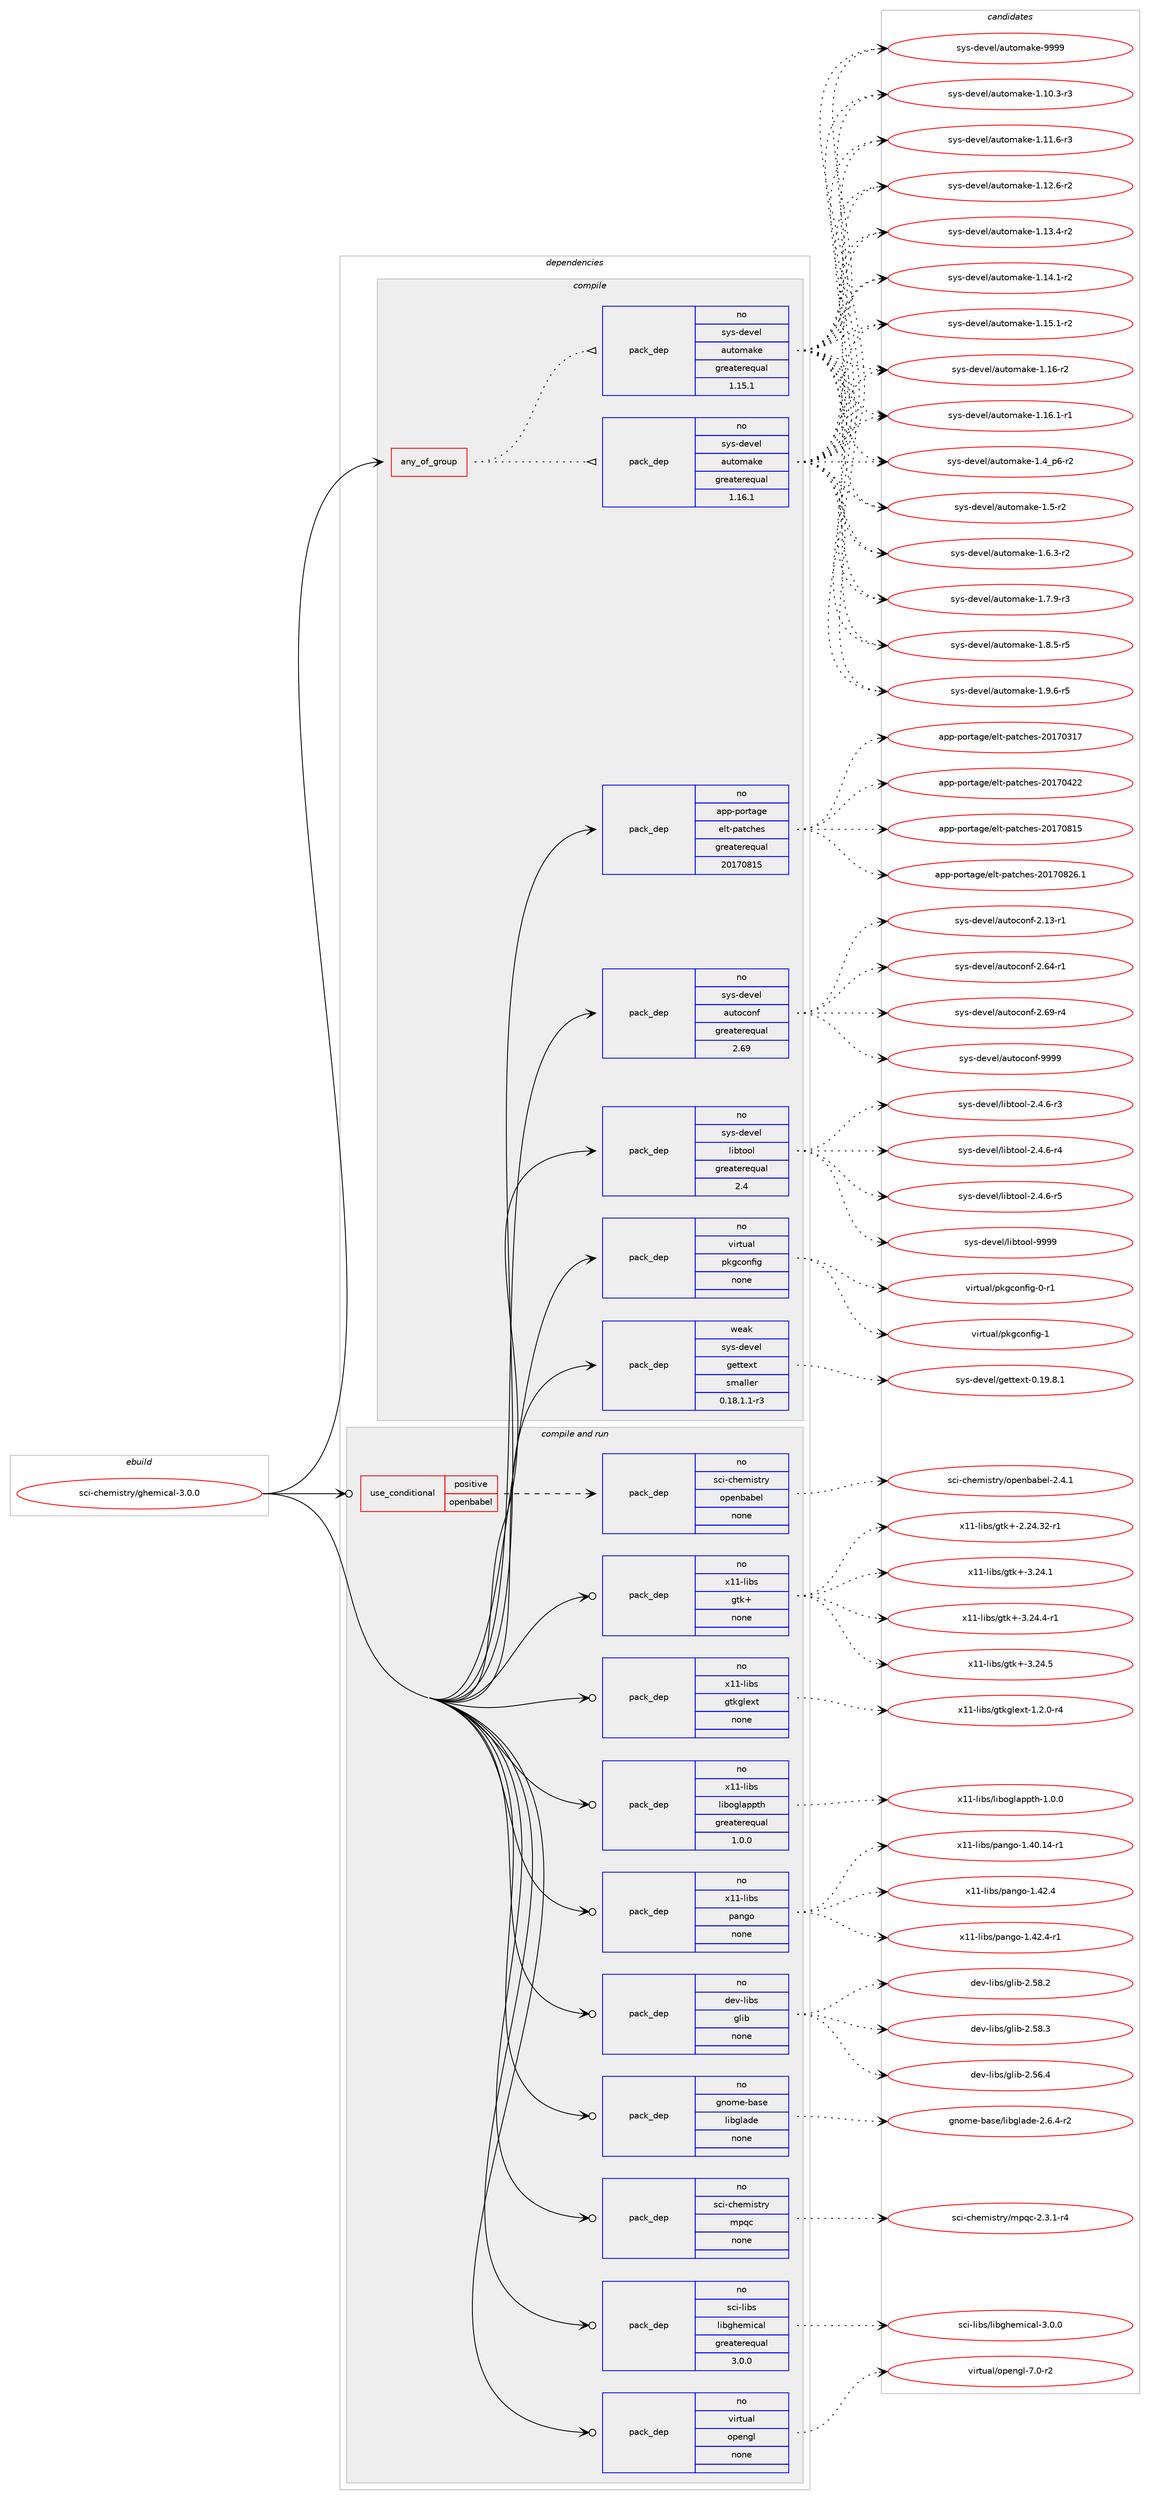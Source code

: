 digraph prolog {

# *************
# Graph options
# *************

newrank=true;
concentrate=true;
compound=true;
graph [rankdir=LR,fontname=Helvetica,fontsize=10,ranksep=1.5];#, ranksep=2.5, nodesep=0.2];
edge  [arrowhead=vee];
node  [fontname=Helvetica,fontsize=10];

# **********
# The ebuild
# **********

subgraph cluster_leftcol {
color=gray;
rank=same;
label=<<i>ebuild</i>>;
id [label="sci-chemistry/ghemical-3.0.0", color=red, width=4, href="../sci-chemistry/ghemical-3.0.0.svg"];
}

# ****************
# The dependencies
# ****************

subgraph cluster_midcol {
color=gray;
label=<<i>dependencies</i>>;
subgraph cluster_compile {
fillcolor="#eeeeee";
style=filled;
label=<<i>compile</i>>;
subgraph any26794 {
dependency1687793 [label=<<TABLE BORDER="0" CELLBORDER="1" CELLSPACING="0" CELLPADDING="4"><TR><TD CELLPADDING="10">any_of_group</TD></TR></TABLE>>, shape=none, color=red];subgraph pack1207842 {
dependency1687794 [label=<<TABLE BORDER="0" CELLBORDER="1" CELLSPACING="0" CELLPADDING="4" WIDTH="220"><TR><TD ROWSPAN="6" CELLPADDING="30">pack_dep</TD></TR><TR><TD WIDTH="110">no</TD></TR><TR><TD>sys-devel</TD></TR><TR><TD>automake</TD></TR><TR><TD>greaterequal</TD></TR><TR><TD>1.16.1</TD></TR></TABLE>>, shape=none, color=blue];
}
dependency1687793:e -> dependency1687794:w [weight=20,style="dotted",arrowhead="oinv"];
subgraph pack1207843 {
dependency1687795 [label=<<TABLE BORDER="0" CELLBORDER="1" CELLSPACING="0" CELLPADDING="4" WIDTH="220"><TR><TD ROWSPAN="6" CELLPADDING="30">pack_dep</TD></TR><TR><TD WIDTH="110">no</TD></TR><TR><TD>sys-devel</TD></TR><TR><TD>automake</TD></TR><TR><TD>greaterequal</TD></TR><TR><TD>1.15.1</TD></TR></TABLE>>, shape=none, color=blue];
}
dependency1687793:e -> dependency1687795:w [weight=20,style="dotted",arrowhead="oinv"];
}
id:e -> dependency1687793:w [weight=20,style="solid",arrowhead="vee"];
subgraph pack1207844 {
dependency1687796 [label=<<TABLE BORDER="0" CELLBORDER="1" CELLSPACING="0" CELLPADDING="4" WIDTH="220"><TR><TD ROWSPAN="6" CELLPADDING="30">pack_dep</TD></TR><TR><TD WIDTH="110">no</TD></TR><TR><TD>app-portage</TD></TR><TR><TD>elt-patches</TD></TR><TR><TD>greaterequal</TD></TR><TR><TD>20170815</TD></TR></TABLE>>, shape=none, color=blue];
}
id:e -> dependency1687796:w [weight=20,style="solid",arrowhead="vee"];
subgraph pack1207845 {
dependency1687797 [label=<<TABLE BORDER="0" CELLBORDER="1" CELLSPACING="0" CELLPADDING="4" WIDTH="220"><TR><TD ROWSPAN="6" CELLPADDING="30">pack_dep</TD></TR><TR><TD WIDTH="110">no</TD></TR><TR><TD>sys-devel</TD></TR><TR><TD>autoconf</TD></TR><TR><TD>greaterequal</TD></TR><TR><TD>2.69</TD></TR></TABLE>>, shape=none, color=blue];
}
id:e -> dependency1687797:w [weight=20,style="solid",arrowhead="vee"];
subgraph pack1207846 {
dependency1687798 [label=<<TABLE BORDER="0" CELLBORDER="1" CELLSPACING="0" CELLPADDING="4" WIDTH="220"><TR><TD ROWSPAN="6" CELLPADDING="30">pack_dep</TD></TR><TR><TD WIDTH="110">no</TD></TR><TR><TD>sys-devel</TD></TR><TR><TD>libtool</TD></TR><TR><TD>greaterequal</TD></TR><TR><TD>2.4</TD></TR></TABLE>>, shape=none, color=blue];
}
id:e -> dependency1687798:w [weight=20,style="solid",arrowhead="vee"];
subgraph pack1207847 {
dependency1687799 [label=<<TABLE BORDER="0" CELLBORDER="1" CELLSPACING="0" CELLPADDING="4" WIDTH="220"><TR><TD ROWSPAN="6" CELLPADDING="30">pack_dep</TD></TR><TR><TD WIDTH="110">no</TD></TR><TR><TD>virtual</TD></TR><TR><TD>pkgconfig</TD></TR><TR><TD>none</TD></TR><TR><TD></TD></TR></TABLE>>, shape=none, color=blue];
}
id:e -> dependency1687799:w [weight=20,style="solid",arrowhead="vee"];
subgraph pack1207848 {
dependency1687800 [label=<<TABLE BORDER="0" CELLBORDER="1" CELLSPACING="0" CELLPADDING="4" WIDTH="220"><TR><TD ROWSPAN="6" CELLPADDING="30">pack_dep</TD></TR><TR><TD WIDTH="110">weak</TD></TR><TR><TD>sys-devel</TD></TR><TR><TD>gettext</TD></TR><TR><TD>smaller</TD></TR><TR><TD>0.18.1.1-r3</TD></TR></TABLE>>, shape=none, color=blue];
}
id:e -> dependency1687800:w [weight=20,style="solid",arrowhead="vee"];
}
subgraph cluster_compileandrun {
fillcolor="#eeeeee";
style=filled;
label=<<i>compile and run</i>>;
subgraph cond452309 {
dependency1687801 [label=<<TABLE BORDER="0" CELLBORDER="1" CELLSPACING="0" CELLPADDING="4"><TR><TD ROWSPAN="3" CELLPADDING="10">use_conditional</TD></TR><TR><TD>positive</TD></TR><TR><TD>openbabel</TD></TR></TABLE>>, shape=none, color=red];
subgraph pack1207849 {
dependency1687802 [label=<<TABLE BORDER="0" CELLBORDER="1" CELLSPACING="0" CELLPADDING="4" WIDTH="220"><TR><TD ROWSPAN="6" CELLPADDING="30">pack_dep</TD></TR><TR><TD WIDTH="110">no</TD></TR><TR><TD>sci-chemistry</TD></TR><TR><TD>openbabel</TD></TR><TR><TD>none</TD></TR><TR><TD></TD></TR></TABLE>>, shape=none, color=blue];
}
dependency1687801:e -> dependency1687802:w [weight=20,style="dashed",arrowhead="vee"];
}
id:e -> dependency1687801:w [weight=20,style="solid",arrowhead="odotvee"];
subgraph pack1207850 {
dependency1687803 [label=<<TABLE BORDER="0" CELLBORDER="1" CELLSPACING="0" CELLPADDING="4" WIDTH="220"><TR><TD ROWSPAN="6" CELLPADDING="30">pack_dep</TD></TR><TR><TD WIDTH="110">no</TD></TR><TR><TD>dev-libs</TD></TR><TR><TD>glib</TD></TR><TR><TD>none</TD></TR><TR><TD></TD></TR></TABLE>>, shape=none, color=blue];
}
id:e -> dependency1687803:w [weight=20,style="solid",arrowhead="odotvee"];
subgraph pack1207851 {
dependency1687804 [label=<<TABLE BORDER="0" CELLBORDER="1" CELLSPACING="0" CELLPADDING="4" WIDTH="220"><TR><TD ROWSPAN="6" CELLPADDING="30">pack_dep</TD></TR><TR><TD WIDTH="110">no</TD></TR><TR><TD>gnome-base</TD></TR><TR><TD>libglade</TD></TR><TR><TD>none</TD></TR><TR><TD></TD></TR></TABLE>>, shape=none, color=blue];
}
id:e -> dependency1687804:w [weight=20,style="solid",arrowhead="odotvee"];
subgraph pack1207852 {
dependency1687805 [label=<<TABLE BORDER="0" CELLBORDER="1" CELLSPACING="0" CELLPADDING="4" WIDTH="220"><TR><TD ROWSPAN="6" CELLPADDING="30">pack_dep</TD></TR><TR><TD WIDTH="110">no</TD></TR><TR><TD>sci-chemistry</TD></TR><TR><TD>mpqc</TD></TR><TR><TD>none</TD></TR><TR><TD></TD></TR></TABLE>>, shape=none, color=blue];
}
id:e -> dependency1687805:w [weight=20,style="solid",arrowhead="odotvee"];
subgraph pack1207853 {
dependency1687806 [label=<<TABLE BORDER="0" CELLBORDER="1" CELLSPACING="0" CELLPADDING="4" WIDTH="220"><TR><TD ROWSPAN="6" CELLPADDING="30">pack_dep</TD></TR><TR><TD WIDTH="110">no</TD></TR><TR><TD>sci-libs</TD></TR><TR><TD>libghemical</TD></TR><TR><TD>greaterequal</TD></TR><TR><TD>3.0.0</TD></TR></TABLE>>, shape=none, color=blue];
}
id:e -> dependency1687806:w [weight=20,style="solid",arrowhead="odotvee"];
subgraph pack1207854 {
dependency1687807 [label=<<TABLE BORDER="0" CELLBORDER="1" CELLSPACING="0" CELLPADDING="4" WIDTH="220"><TR><TD ROWSPAN="6" CELLPADDING="30">pack_dep</TD></TR><TR><TD WIDTH="110">no</TD></TR><TR><TD>virtual</TD></TR><TR><TD>opengl</TD></TR><TR><TD>none</TD></TR><TR><TD></TD></TR></TABLE>>, shape=none, color=blue];
}
id:e -> dependency1687807:w [weight=20,style="solid",arrowhead="odotvee"];
subgraph pack1207855 {
dependency1687808 [label=<<TABLE BORDER="0" CELLBORDER="1" CELLSPACING="0" CELLPADDING="4" WIDTH="220"><TR><TD ROWSPAN="6" CELLPADDING="30">pack_dep</TD></TR><TR><TD WIDTH="110">no</TD></TR><TR><TD>x11-libs</TD></TR><TR><TD>gtk+</TD></TR><TR><TD>none</TD></TR><TR><TD></TD></TR></TABLE>>, shape=none, color=blue];
}
id:e -> dependency1687808:w [weight=20,style="solid",arrowhead="odotvee"];
subgraph pack1207856 {
dependency1687809 [label=<<TABLE BORDER="0" CELLBORDER="1" CELLSPACING="0" CELLPADDING="4" WIDTH="220"><TR><TD ROWSPAN="6" CELLPADDING="30">pack_dep</TD></TR><TR><TD WIDTH="110">no</TD></TR><TR><TD>x11-libs</TD></TR><TR><TD>gtkglext</TD></TR><TR><TD>none</TD></TR><TR><TD></TD></TR></TABLE>>, shape=none, color=blue];
}
id:e -> dependency1687809:w [weight=20,style="solid",arrowhead="odotvee"];
subgraph pack1207857 {
dependency1687810 [label=<<TABLE BORDER="0" CELLBORDER="1" CELLSPACING="0" CELLPADDING="4" WIDTH="220"><TR><TD ROWSPAN="6" CELLPADDING="30">pack_dep</TD></TR><TR><TD WIDTH="110">no</TD></TR><TR><TD>x11-libs</TD></TR><TR><TD>liboglappth</TD></TR><TR><TD>greaterequal</TD></TR><TR><TD>1.0.0</TD></TR></TABLE>>, shape=none, color=blue];
}
id:e -> dependency1687810:w [weight=20,style="solid",arrowhead="odotvee"];
subgraph pack1207858 {
dependency1687811 [label=<<TABLE BORDER="0" CELLBORDER="1" CELLSPACING="0" CELLPADDING="4" WIDTH="220"><TR><TD ROWSPAN="6" CELLPADDING="30">pack_dep</TD></TR><TR><TD WIDTH="110">no</TD></TR><TR><TD>x11-libs</TD></TR><TR><TD>pango</TD></TR><TR><TD>none</TD></TR><TR><TD></TD></TR></TABLE>>, shape=none, color=blue];
}
id:e -> dependency1687811:w [weight=20,style="solid",arrowhead="odotvee"];
}
subgraph cluster_run {
fillcolor="#eeeeee";
style=filled;
label=<<i>run</i>>;
}
}

# **************
# The candidates
# **************

subgraph cluster_choices {
rank=same;
color=gray;
label=<<i>candidates</i>>;

subgraph choice1207842 {
color=black;
nodesep=1;
choice11512111545100101118101108479711711611110997107101454946494846514511451 [label="sys-devel/automake-1.10.3-r3", color=red, width=4,href="../sys-devel/automake-1.10.3-r3.svg"];
choice11512111545100101118101108479711711611110997107101454946494946544511451 [label="sys-devel/automake-1.11.6-r3", color=red, width=4,href="../sys-devel/automake-1.11.6-r3.svg"];
choice11512111545100101118101108479711711611110997107101454946495046544511450 [label="sys-devel/automake-1.12.6-r2", color=red, width=4,href="../sys-devel/automake-1.12.6-r2.svg"];
choice11512111545100101118101108479711711611110997107101454946495146524511450 [label="sys-devel/automake-1.13.4-r2", color=red, width=4,href="../sys-devel/automake-1.13.4-r2.svg"];
choice11512111545100101118101108479711711611110997107101454946495246494511450 [label="sys-devel/automake-1.14.1-r2", color=red, width=4,href="../sys-devel/automake-1.14.1-r2.svg"];
choice11512111545100101118101108479711711611110997107101454946495346494511450 [label="sys-devel/automake-1.15.1-r2", color=red, width=4,href="../sys-devel/automake-1.15.1-r2.svg"];
choice1151211154510010111810110847971171161111099710710145494649544511450 [label="sys-devel/automake-1.16-r2", color=red, width=4,href="../sys-devel/automake-1.16-r2.svg"];
choice11512111545100101118101108479711711611110997107101454946495446494511449 [label="sys-devel/automake-1.16.1-r1", color=red, width=4,href="../sys-devel/automake-1.16.1-r1.svg"];
choice115121115451001011181011084797117116111109971071014549465295112544511450 [label="sys-devel/automake-1.4_p6-r2", color=red, width=4,href="../sys-devel/automake-1.4_p6-r2.svg"];
choice11512111545100101118101108479711711611110997107101454946534511450 [label="sys-devel/automake-1.5-r2", color=red, width=4,href="../sys-devel/automake-1.5-r2.svg"];
choice115121115451001011181011084797117116111109971071014549465446514511450 [label="sys-devel/automake-1.6.3-r2", color=red, width=4,href="../sys-devel/automake-1.6.3-r2.svg"];
choice115121115451001011181011084797117116111109971071014549465546574511451 [label="sys-devel/automake-1.7.9-r3", color=red, width=4,href="../sys-devel/automake-1.7.9-r3.svg"];
choice115121115451001011181011084797117116111109971071014549465646534511453 [label="sys-devel/automake-1.8.5-r5", color=red, width=4,href="../sys-devel/automake-1.8.5-r5.svg"];
choice115121115451001011181011084797117116111109971071014549465746544511453 [label="sys-devel/automake-1.9.6-r5", color=red, width=4,href="../sys-devel/automake-1.9.6-r5.svg"];
choice115121115451001011181011084797117116111109971071014557575757 [label="sys-devel/automake-9999", color=red, width=4,href="../sys-devel/automake-9999.svg"];
dependency1687794:e -> choice11512111545100101118101108479711711611110997107101454946494846514511451:w [style=dotted,weight="100"];
dependency1687794:e -> choice11512111545100101118101108479711711611110997107101454946494946544511451:w [style=dotted,weight="100"];
dependency1687794:e -> choice11512111545100101118101108479711711611110997107101454946495046544511450:w [style=dotted,weight="100"];
dependency1687794:e -> choice11512111545100101118101108479711711611110997107101454946495146524511450:w [style=dotted,weight="100"];
dependency1687794:e -> choice11512111545100101118101108479711711611110997107101454946495246494511450:w [style=dotted,weight="100"];
dependency1687794:e -> choice11512111545100101118101108479711711611110997107101454946495346494511450:w [style=dotted,weight="100"];
dependency1687794:e -> choice1151211154510010111810110847971171161111099710710145494649544511450:w [style=dotted,weight="100"];
dependency1687794:e -> choice11512111545100101118101108479711711611110997107101454946495446494511449:w [style=dotted,weight="100"];
dependency1687794:e -> choice115121115451001011181011084797117116111109971071014549465295112544511450:w [style=dotted,weight="100"];
dependency1687794:e -> choice11512111545100101118101108479711711611110997107101454946534511450:w [style=dotted,weight="100"];
dependency1687794:e -> choice115121115451001011181011084797117116111109971071014549465446514511450:w [style=dotted,weight="100"];
dependency1687794:e -> choice115121115451001011181011084797117116111109971071014549465546574511451:w [style=dotted,weight="100"];
dependency1687794:e -> choice115121115451001011181011084797117116111109971071014549465646534511453:w [style=dotted,weight="100"];
dependency1687794:e -> choice115121115451001011181011084797117116111109971071014549465746544511453:w [style=dotted,weight="100"];
dependency1687794:e -> choice115121115451001011181011084797117116111109971071014557575757:w [style=dotted,weight="100"];
}
subgraph choice1207843 {
color=black;
nodesep=1;
choice11512111545100101118101108479711711611110997107101454946494846514511451 [label="sys-devel/automake-1.10.3-r3", color=red, width=4,href="../sys-devel/automake-1.10.3-r3.svg"];
choice11512111545100101118101108479711711611110997107101454946494946544511451 [label="sys-devel/automake-1.11.6-r3", color=red, width=4,href="../sys-devel/automake-1.11.6-r3.svg"];
choice11512111545100101118101108479711711611110997107101454946495046544511450 [label="sys-devel/automake-1.12.6-r2", color=red, width=4,href="../sys-devel/automake-1.12.6-r2.svg"];
choice11512111545100101118101108479711711611110997107101454946495146524511450 [label="sys-devel/automake-1.13.4-r2", color=red, width=4,href="../sys-devel/automake-1.13.4-r2.svg"];
choice11512111545100101118101108479711711611110997107101454946495246494511450 [label="sys-devel/automake-1.14.1-r2", color=red, width=4,href="../sys-devel/automake-1.14.1-r2.svg"];
choice11512111545100101118101108479711711611110997107101454946495346494511450 [label="sys-devel/automake-1.15.1-r2", color=red, width=4,href="../sys-devel/automake-1.15.1-r2.svg"];
choice1151211154510010111810110847971171161111099710710145494649544511450 [label="sys-devel/automake-1.16-r2", color=red, width=4,href="../sys-devel/automake-1.16-r2.svg"];
choice11512111545100101118101108479711711611110997107101454946495446494511449 [label="sys-devel/automake-1.16.1-r1", color=red, width=4,href="../sys-devel/automake-1.16.1-r1.svg"];
choice115121115451001011181011084797117116111109971071014549465295112544511450 [label="sys-devel/automake-1.4_p6-r2", color=red, width=4,href="../sys-devel/automake-1.4_p6-r2.svg"];
choice11512111545100101118101108479711711611110997107101454946534511450 [label="sys-devel/automake-1.5-r2", color=red, width=4,href="../sys-devel/automake-1.5-r2.svg"];
choice115121115451001011181011084797117116111109971071014549465446514511450 [label="sys-devel/automake-1.6.3-r2", color=red, width=4,href="../sys-devel/automake-1.6.3-r2.svg"];
choice115121115451001011181011084797117116111109971071014549465546574511451 [label="sys-devel/automake-1.7.9-r3", color=red, width=4,href="../sys-devel/automake-1.7.9-r3.svg"];
choice115121115451001011181011084797117116111109971071014549465646534511453 [label="sys-devel/automake-1.8.5-r5", color=red, width=4,href="../sys-devel/automake-1.8.5-r5.svg"];
choice115121115451001011181011084797117116111109971071014549465746544511453 [label="sys-devel/automake-1.9.6-r5", color=red, width=4,href="../sys-devel/automake-1.9.6-r5.svg"];
choice115121115451001011181011084797117116111109971071014557575757 [label="sys-devel/automake-9999", color=red, width=4,href="../sys-devel/automake-9999.svg"];
dependency1687795:e -> choice11512111545100101118101108479711711611110997107101454946494846514511451:w [style=dotted,weight="100"];
dependency1687795:e -> choice11512111545100101118101108479711711611110997107101454946494946544511451:w [style=dotted,weight="100"];
dependency1687795:e -> choice11512111545100101118101108479711711611110997107101454946495046544511450:w [style=dotted,weight="100"];
dependency1687795:e -> choice11512111545100101118101108479711711611110997107101454946495146524511450:w [style=dotted,weight="100"];
dependency1687795:e -> choice11512111545100101118101108479711711611110997107101454946495246494511450:w [style=dotted,weight="100"];
dependency1687795:e -> choice11512111545100101118101108479711711611110997107101454946495346494511450:w [style=dotted,weight="100"];
dependency1687795:e -> choice1151211154510010111810110847971171161111099710710145494649544511450:w [style=dotted,weight="100"];
dependency1687795:e -> choice11512111545100101118101108479711711611110997107101454946495446494511449:w [style=dotted,weight="100"];
dependency1687795:e -> choice115121115451001011181011084797117116111109971071014549465295112544511450:w [style=dotted,weight="100"];
dependency1687795:e -> choice11512111545100101118101108479711711611110997107101454946534511450:w [style=dotted,weight="100"];
dependency1687795:e -> choice115121115451001011181011084797117116111109971071014549465446514511450:w [style=dotted,weight="100"];
dependency1687795:e -> choice115121115451001011181011084797117116111109971071014549465546574511451:w [style=dotted,weight="100"];
dependency1687795:e -> choice115121115451001011181011084797117116111109971071014549465646534511453:w [style=dotted,weight="100"];
dependency1687795:e -> choice115121115451001011181011084797117116111109971071014549465746544511453:w [style=dotted,weight="100"];
dependency1687795:e -> choice115121115451001011181011084797117116111109971071014557575757:w [style=dotted,weight="100"];
}
subgraph choice1207844 {
color=black;
nodesep=1;
choice97112112451121111141169710310147101108116451129711699104101115455048495548514955 [label="app-portage/elt-patches-20170317", color=red, width=4,href="../app-portage/elt-patches-20170317.svg"];
choice97112112451121111141169710310147101108116451129711699104101115455048495548525050 [label="app-portage/elt-patches-20170422", color=red, width=4,href="../app-portage/elt-patches-20170422.svg"];
choice97112112451121111141169710310147101108116451129711699104101115455048495548564953 [label="app-portage/elt-patches-20170815", color=red, width=4,href="../app-portage/elt-patches-20170815.svg"];
choice971121124511211111411697103101471011081164511297116991041011154550484955485650544649 [label="app-portage/elt-patches-20170826.1", color=red, width=4,href="../app-portage/elt-patches-20170826.1.svg"];
dependency1687796:e -> choice97112112451121111141169710310147101108116451129711699104101115455048495548514955:w [style=dotted,weight="100"];
dependency1687796:e -> choice97112112451121111141169710310147101108116451129711699104101115455048495548525050:w [style=dotted,weight="100"];
dependency1687796:e -> choice97112112451121111141169710310147101108116451129711699104101115455048495548564953:w [style=dotted,weight="100"];
dependency1687796:e -> choice971121124511211111411697103101471011081164511297116991041011154550484955485650544649:w [style=dotted,weight="100"];
}
subgraph choice1207845 {
color=black;
nodesep=1;
choice1151211154510010111810110847971171161119911111010245504649514511449 [label="sys-devel/autoconf-2.13-r1", color=red, width=4,href="../sys-devel/autoconf-2.13-r1.svg"];
choice1151211154510010111810110847971171161119911111010245504654524511449 [label="sys-devel/autoconf-2.64-r1", color=red, width=4,href="../sys-devel/autoconf-2.64-r1.svg"];
choice1151211154510010111810110847971171161119911111010245504654574511452 [label="sys-devel/autoconf-2.69-r4", color=red, width=4,href="../sys-devel/autoconf-2.69-r4.svg"];
choice115121115451001011181011084797117116111991111101024557575757 [label="sys-devel/autoconf-9999", color=red, width=4,href="../sys-devel/autoconf-9999.svg"];
dependency1687797:e -> choice1151211154510010111810110847971171161119911111010245504649514511449:w [style=dotted,weight="100"];
dependency1687797:e -> choice1151211154510010111810110847971171161119911111010245504654524511449:w [style=dotted,weight="100"];
dependency1687797:e -> choice1151211154510010111810110847971171161119911111010245504654574511452:w [style=dotted,weight="100"];
dependency1687797:e -> choice115121115451001011181011084797117116111991111101024557575757:w [style=dotted,weight="100"];
}
subgraph choice1207846 {
color=black;
nodesep=1;
choice1151211154510010111810110847108105981161111111084550465246544511451 [label="sys-devel/libtool-2.4.6-r3", color=red, width=4,href="../sys-devel/libtool-2.4.6-r3.svg"];
choice1151211154510010111810110847108105981161111111084550465246544511452 [label="sys-devel/libtool-2.4.6-r4", color=red, width=4,href="../sys-devel/libtool-2.4.6-r4.svg"];
choice1151211154510010111810110847108105981161111111084550465246544511453 [label="sys-devel/libtool-2.4.6-r5", color=red, width=4,href="../sys-devel/libtool-2.4.6-r5.svg"];
choice1151211154510010111810110847108105981161111111084557575757 [label="sys-devel/libtool-9999", color=red, width=4,href="../sys-devel/libtool-9999.svg"];
dependency1687798:e -> choice1151211154510010111810110847108105981161111111084550465246544511451:w [style=dotted,weight="100"];
dependency1687798:e -> choice1151211154510010111810110847108105981161111111084550465246544511452:w [style=dotted,weight="100"];
dependency1687798:e -> choice1151211154510010111810110847108105981161111111084550465246544511453:w [style=dotted,weight="100"];
dependency1687798:e -> choice1151211154510010111810110847108105981161111111084557575757:w [style=dotted,weight="100"];
}
subgraph choice1207847 {
color=black;
nodesep=1;
choice11810511411611797108471121071039911111010210510345484511449 [label="virtual/pkgconfig-0-r1", color=red, width=4,href="../virtual/pkgconfig-0-r1.svg"];
choice1181051141161179710847112107103991111101021051034549 [label="virtual/pkgconfig-1", color=red, width=4,href="../virtual/pkgconfig-1.svg"];
dependency1687799:e -> choice11810511411611797108471121071039911111010210510345484511449:w [style=dotted,weight="100"];
dependency1687799:e -> choice1181051141161179710847112107103991111101021051034549:w [style=dotted,weight="100"];
}
subgraph choice1207848 {
color=black;
nodesep=1;
choice1151211154510010111810110847103101116116101120116454846495746564649 [label="sys-devel/gettext-0.19.8.1", color=red, width=4,href="../sys-devel/gettext-0.19.8.1.svg"];
dependency1687800:e -> choice1151211154510010111810110847103101116116101120116454846495746564649:w [style=dotted,weight="100"];
}
subgraph choice1207849 {
color=black;
nodesep=1;
choice11599105459910410110910511511611412147111112101110989798101108455046524649 [label="sci-chemistry/openbabel-2.4.1", color=red, width=4,href="../sci-chemistry/openbabel-2.4.1.svg"];
dependency1687802:e -> choice11599105459910410110910511511611412147111112101110989798101108455046524649:w [style=dotted,weight="100"];
}
subgraph choice1207850 {
color=black;
nodesep=1;
choice1001011184510810598115471031081059845504653544652 [label="dev-libs/glib-2.56.4", color=red, width=4,href="../dev-libs/glib-2.56.4.svg"];
choice1001011184510810598115471031081059845504653564650 [label="dev-libs/glib-2.58.2", color=red, width=4,href="../dev-libs/glib-2.58.2.svg"];
choice1001011184510810598115471031081059845504653564651 [label="dev-libs/glib-2.58.3", color=red, width=4,href="../dev-libs/glib-2.58.3.svg"];
dependency1687803:e -> choice1001011184510810598115471031081059845504653544652:w [style=dotted,weight="100"];
dependency1687803:e -> choice1001011184510810598115471031081059845504653564650:w [style=dotted,weight="100"];
dependency1687803:e -> choice1001011184510810598115471031081059845504653564651:w [style=dotted,weight="100"];
}
subgraph choice1207851 {
color=black;
nodesep=1;
choice1031101111091014598971151014710810598103108971001014550465446524511450 [label="gnome-base/libglade-2.6.4-r2", color=red, width=4,href="../gnome-base/libglade-2.6.4-r2.svg"];
dependency1687804:e -> choice1031101111091014598971151014710810598103108971001014550465446524511450:w [style=dotted,weight="100"];
}
subgraph choice1207852 {
color=black;
nodesep=1;
choice11599105459910410110910511511611412147109112113994550465146494511452 [label="sci-chemistry/mpqc-2.3.1-r4", color=red, width=4,href="../sci-chemistry/mpqc-2.3.1-r4.svg"];
dependency1687805:e -> choice11599105459910410110910511511611412147109112113994550465146494511452:w [style=dotted,weight="100"];
}
subgraph choice1207853 {
color=black;
nodesep=1;
choice11599105451081059811547108105981031041011091059997108455146484648 [label="sci-libs/libghemical-3.0.0", color=red, width=4,href="../sci-libs/libghemical-3.0.0.svg"];
dependency1687806:e -> choice11599105451081059811547108105981031041011091059997108455146484648:w [style=dotted,weight="100"];
}
subgraph choice1207854 {
color=black;
nodesep=1;
choice1181051141161179710847111112101110103108455546484511450 [label="virtual/opengl-7.0-r2", color=red, width=4,href="../virtual/opengl-7.0-r2.svg"];
dependency1687807:e -> choice1181051141161179710847111112101110103108455546484511450:w [style=dotted,weight="100"];
}
subgraph choice1207855 {
color=black;
nodesep=1;
choice12049494510810598115471031161074345504650524651504511449 [label="x11-libs/gtk+-2.24.32-r1", color=red, width=4,href="../x11-libs/gtk+-2.24.32-r1.svg"];
choice12049494510810598115471031161074345514650524649 [label="x11-libs/gtk+-3.24.1", color=red, width=4,href="../x11-libs/gtk+-3.24.1.svg"];
choice120494945108105981154710311610743455146505246524511449 [label="x11-libs/gtk+-3.24.4-r1", color=red, width=4,href="../x11-libs/gtk+-3.24.4-r1.svg"];
choice12049494510810598115471031161074345514650524653 [label="x11-libs/gtk+-3.24.5", color=red, width=4,href="../x11-libs/gtk+-3.24.5.svg"];
dependency1687808:e -> choice12049494510810598115471031161074345504650524651504511449:w [style=dotted,weight="100"];
dependency1687808:e -> choice12049494510810598115471031161074345514650524649:w [style=dotted,weight="100"];
dependency1687808:e -> choice120494945108105981154710311610743455146505246524511449:w [style=dotted,weight="100"];
dependency1687808:e -> choice12049494510810598115471031161074345514650524653:w [style=dotted,weight="100"];
}
subgraph choice1207856 {
color=black;
nodesep=1;
choice12049494510810598115471031161071031081011201164549465046484511452 [label="x11-libs/gtkglext-1.2.0-r4", color=red, width=4,href="../x11-libs/gtkglext-1.2.0-r4.svg"];
dependency1687809:e -> choice12049494510810598115471031161071031081011201164549465046484511452:w [style=dotted,weight="100"];
}
subgraph choice1207857 {
color=black;
nodesep=1;
choice12049494510810598115471081059811110310897112112116104454946484648 [label="x11-libs/liboglappth-1.0.0", color=red, width=4,href="../x11-libs/liboglappth-1.0.0.svg"];
dependency1687810:e -> choice12049494510810598115471081059811110310897112112116104454946484648:w [style=dotted,weight="100"];
}
subgraph choice1207858 {
color=black;
nodesep=1;
choice12049494510810598115471129711010311145494652484649524511449 [label="x11-libs/pango-1.40.14-r1", color=red, width=4,href="../x11-libs/pango-1.40.14-r1.svg"];
choice12049494510810598115471129711010311145494652504652 [label="x11-libs/pango-1.42.4", color=red, width=4,href="../x11-libs/pango-1.42.4.svg"];
choice120494945108105981154711297110103111454946525046524511449 [label="x11-libs/pango-1.42.4-r1", color=red, width=4,href="../x11-libs/pango-1.42.4-r1.svg"];
dependency1687811:e -> choice12049494510810598115471129711010311145494652484649524511449:w [style=dotted,weight="100"];
dependency1687811:e -> choice12049494510810598115471129711010311145494652504652:w [style=dotted,weight="100"];
dependency1687811:e -> choice120494945108105981154711297110103111454946525046524511449:w [style=dotted,weight="100"];
}
}

}

